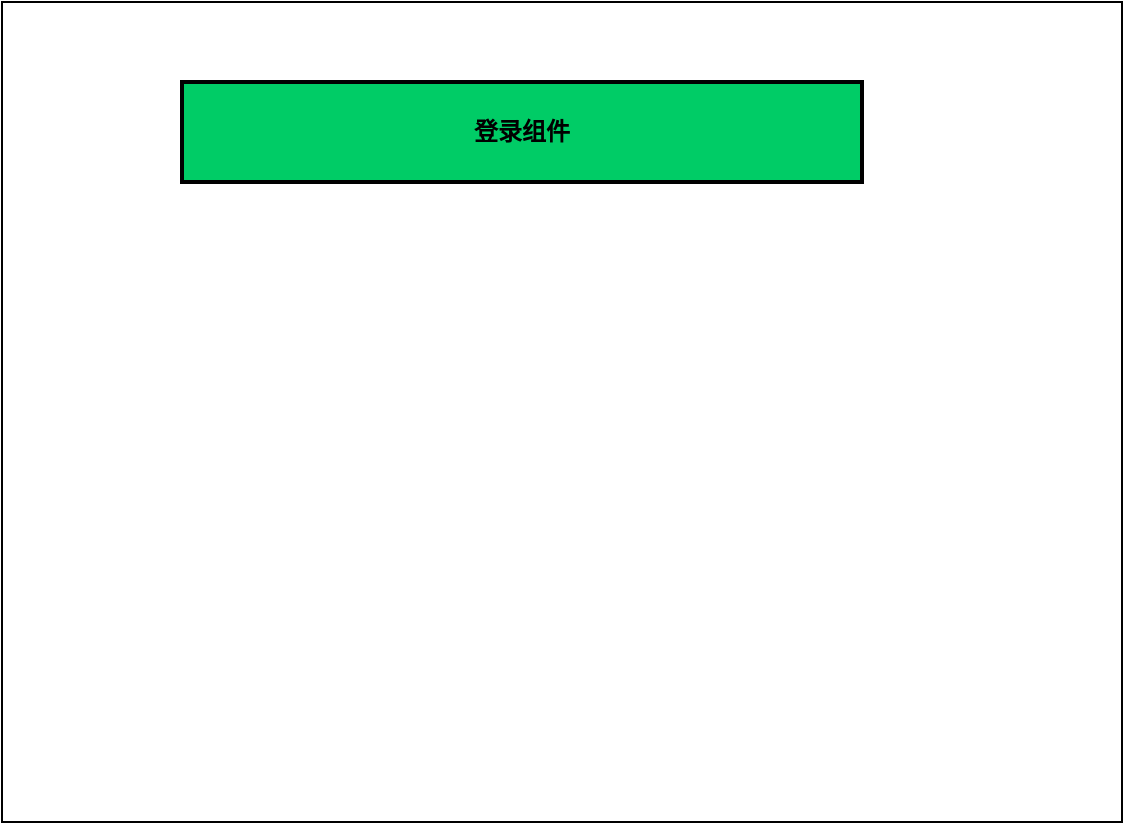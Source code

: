 <mxfile version="21.0.8" type="github">
  <diagram name="第 1 页" id="fgFBpLy97ZoZ0_dhOQx1">
    <mxGraphModel dx="1286" dy="663" grid="1" gridSize="10" guides="1" tooltips="1" connect="1" arrows="1" fold="1" page="1" pageScale="1" pageWidth="827" pageHeight="1169" math="0" shadow="0">
      <root>
        <mxCell id="0" />
        <mxCell id="1" parent="0" />
        <mxCell id="EUFVMXZ9nCI2H6CG9Nds-2" value="" style="rounded=0;whiteSpace=wrap;html=1;fillColor=none;" vertex="1" parent="1">
          <mxGeometry x="150" y="80" width="560" height="410" as="geometry" />
        </mxCell>
        <mxCell id="EUFVMXZ9nCI2H6CG9Nds-1" value="&lt;b&gt;登录组件&lt;/b&gt;" style="rounded=0;whiteSpace=wrap;html=1;fillColor=#00CC66;strokeWidth=2;" vertex="1" parent="1">
          <mxGeometry x="240" y="120" width="340" height="50" as="geometry" />
        </mxCell>
      </root>
    </mxGraphModel>
  </diagram>
</mxfile>

